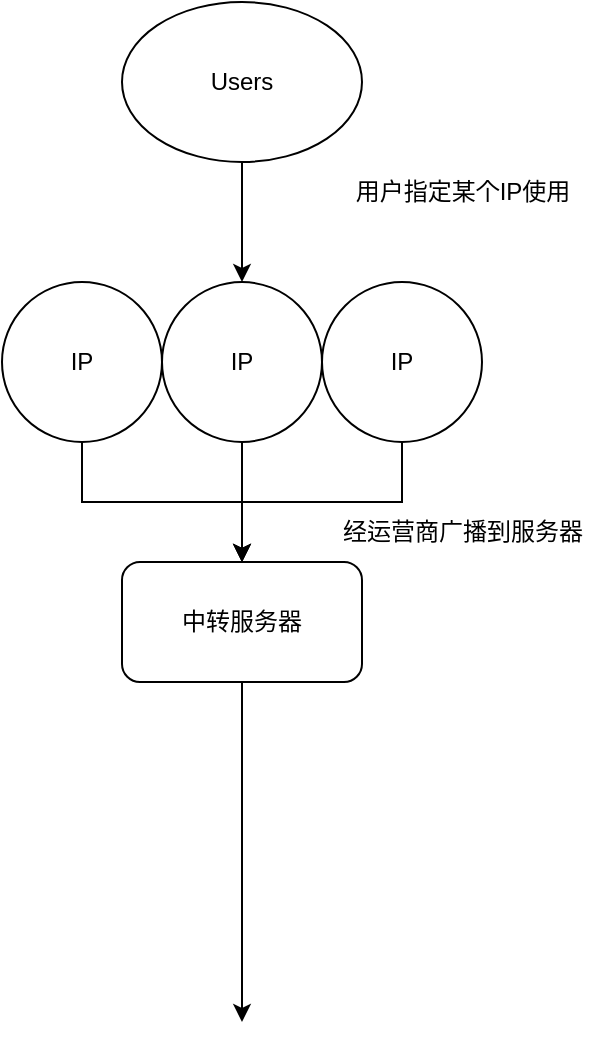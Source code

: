 <mxfile version="22.1.16" type="github">
  <diagram name="第 1 页" id="z21GSrNk0fA5djcfAShw">
    <mxGraphModel dx="1426" dy="793" grid="1" gridSize="10" guides="1" tooltips="1" connect="1" arrows="1" fold="1" page="1" pageScale="1" pageWidth="827" pageHeight="1169" math="0" shadow="0">
      <root>
        <mxCell id="0" />
        <mxCell id="1" parent="0" />
        <mxCell id="KlCUDF6oogM89RWXSskJ-12" style="edgeStyle=orthogonalEdgeStyle;rounded=0;orthogonalLoop=1;jettySize=auto;html=1;entryX=0.5;entryY=0;entryDx=0;entryDy=0;" edge="1" parent="1" source="KlCUDF6oogM89RWXSskJ-1" target="KlCUDF6oogM89RWXSskJ-5">
          <mxGeometry relative="1" as="geometry" />
        </mxCell>
        <mxCell id="KlCUDF6oogM89RWXSskJ-1" value="IP" style="ellipse;whiteSpace=wrap;html=1;aspect=fixed;" vertex="1" parent="1">
          <mxGeometry x="410" y="180" width="80" height="80" as="geometry" />
        </mxCell>
        <mxCell id="KlCUDF6oogM89RWXSskJ-6" style="edgeStyle=orthogonalEdgeStyle;rounded=0;orthogonalLoop=1;jettySize=auto;html=1;exitX=0.5;exitY=1;exitDx=0;exitDy=0;" edge="1" parent="1" source="KlCUDF6oogM89RWXSskJ-2" target="KlCUDF6oogM89RWXSskJ-5">
          <mxGeometry relative="1" as="geometry" />
        </mxCell>
        <mxCell id="KlCUDF6oogM89RWXSskJ-2" value="IP" style="ellipse;whiteSpace=wrap;html=1;aspect=fixed;" vertex="1" parent="1">
          <mxGeometry x="330" y="180" width="80" height="80" as="geometry" />
        </mxCell>
        <mxCell id="KlCUDF6oogM89RWXSskJ-13" style="edgeStyle=orthogonalEdgeStyle;rounded=0;orthogonalLoop=1;jettySize=auto;html=1;exitX=0.5;exitY=1;exitDx=0;exitDy=0;entryX=0.5;entryY=0;entryDx=0;entryDy=0;" edge="1" parent="1" source="KlCUDF6oogM89RWXSskJ-3" target="KlCUDF6oogM89RWXSskJ-5">
          <mxGeometry relative="1" as="geometry" />
        </mxCell>
        <mxCell id="KlCUDF6oogM89RWXSskJ-3" value="IP" style="ellipse;whiteSpace=wrap;html=1;aspect=fixed;" vertex="1" parent="1">
          <mxGeometry x="250" y="180" width="80" height="80" as="geometry" />
        </mxCell>
        <mxCell id="KlCUDF6oogM89RWXSskJ-15" style="edgeStyle=orthogonalEdgeStyle;rounded=0;orthogonalLoop=1;jettySize=auto;html=1;" edge="1" parent="1" source="KlCUDF6oogM89RWXSskJ-5">
          <mxGeometry relative="1" as="geometry">
            <mxPoint x="370" y="550" as="targetPoint" />
          </mxGeometry>
        </mxCell>
        <mxCell id="KlCUDF6oogM89RWXSskJ-5" value="中转服务器" style="rounded=1;whiteSpace=wrap;html=1;" vertex="1" parent="1">
          <mxGeometry x="310" y="320" width="120" height="60" as="geometry" />
        </mxCell>
        <mxCell id="KlCUDF6oogM89RWXSskJ-14" value="经运营商广播到服务器" style="text;html=1;align=center;verticalAlign=middle;resizable=0;points=[];autosize=1;strokeColor=none;fillColor=none;" vertex="1" parent="1">
          <mxGeometry x="410" y="290" width="140" height="30" as="geometry" />
        </mxCell>
        <mxCell id="KlCUDF6oogM89RWXSskJ-17" style="edgeStyle=orthogonalEdgeStyle;rounded=0;orthogonalLoop=1;jettySize=auto;html=1;" edge="1" parent="1" source="KlCUDF6oogM89RWXSskJ-16" target="KlCUDF6oogM89RWXSskJ-2">
          <mxGeometry relative="1" as="geometry" />
        </mxCell>
        <mxCell id="KlCUDF6oogM89RWXSskJ-16" value="Users" style="ellipse;whiteSpace=wrap;html=1;" vertex="1" parent="1">
          <mxGeometry x="310" y="40" width="120" height="80" as="geometry" />
        </mxCell>
        <mxCell id="KlCUDF6oogM89RWXSskJ-18" value="用户指定某个IP使用" style="text;html=1;align=center;verticalAlign=middle;resizable=0;points=[];autosize=1;strokeColor=none;fillColor=none;" vertex="1" parent="1">
          <mxGeometry x="415" y="120" width="130" height="30" as="geometry" />
        </mxCell>
      </root>
    </mxGraphModel>
  </diagram>
</mxfile>
